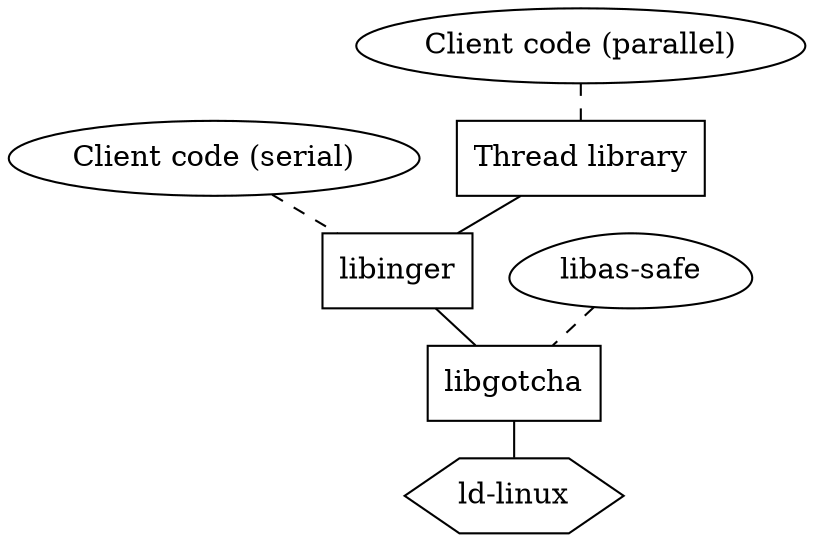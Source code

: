 strict graph {
	ranksep=0.25;

	{
		node [shape=oval];

		serialclient [label="Client code (serial)"];
		parallelclient [label="Client code (parallel)"];
	}

	{
		node [shape=box];

		threadlib [label="Thread library"];
		libinger;
		libgotcha;
	}

	libassafe [shape=egg,label="libas-safe"];
	rtld [shape=hexagon,label="ld-linux"];

	threadlib -- libinger;
	libinger -- libgotcha;
	libgotcha -- rtld;

	{
		edge [style=dashed];

		serialclient -- libinger;
		parallelclient -- threadlib;
		libassafe -- libgotcha;
	}
}
